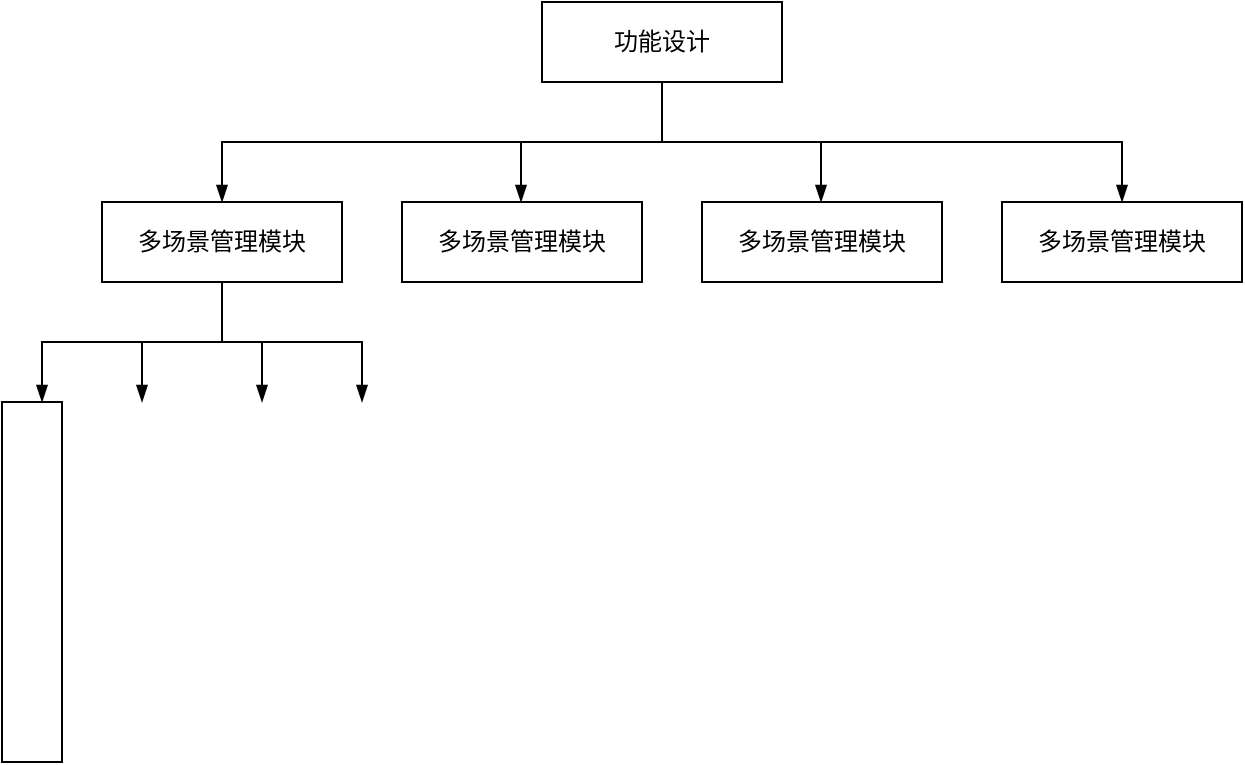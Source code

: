 <mxfile version="25.0.3">
  <diagram id="prtHgNgQTEPvFCAcTncT" name="Page-1">
    <mxGraphModel dx="1802" dy="907" grid="1" gridSize="10" guides="1" tooltips="1" connect="1" arrows="1" fold="1" page="1" pageScale="1" pageWidth="827" pageHeight="1169" math="0" shadow="0">
      <root>
        <mxCell id="0" />
        <mxCell id="1" parent="0" />
        <mxCell id="Hq-lIqgvcT82al0O5TO0-2" value="" style="endArrow=blockThin;endFill=1;fontSize=11;edgeStyle=elbowEdgeStyle;elbow=vertical;rounded=0;" edge="1" parent="1">
          <mxGeometry relative="1" as="geometry">
            <mxPoint x="390" y="540" as="sourcePoint" />
            <mxPoint x="170" y="600" as="targetPoint" />
          </mxGeometry>
        </mxCell>
        <mxCell id="Hq-lIqgvcT82al0O5TO0-5" value="" style="endArrow=blockThin;endFill=1;fontSize=11;edgeStyle=elbowEdgeStyle;elbow=vertical;rounded=0;" edge="1" parent="1">
          <mxGeometry relative="1" as="geometry">
            <mxPoint x="390" y="540" as="sourcePoint" />
            <mxPoint x="620" y="600" as="targetPoint" />
          </mxGeometry>
        </mxCell>
        <mxCell id="Hq-lIqgvcT82al0O5TO0-7" value="" style="endArrow=blockThin;endFill=1;fontSize=11;edgeStyle=elbowEdgeStyle;elbow=vertical;rounded=0;" edge="1" parent="1">
          <mxGeometry relative="1" as="geometry">
            <mxPoint x="319.5" y="570" as="sourcePoint" />
            <mxPoint x="319.5" y="600" as="targetPoint" />
          </mxGeometry>
        </mxCell>
        <mxCell id="Hq-lIqgvcT82al0O5TO0-8" value="功能设计" style="rounded=0;whiteSpace=wrap;html=1;" vertex="1" parent="1">
          <mxGeometry x="330" y="500" width="120" height="40" as="geometry" />
        </mxCell>
        <mxCell id="Hq-lIqgvcT82al0O5TO0-9" value="" style="endArrow=blockThin;endFill=1;fontSize=11;edgeStyle=elbowEdgeStyle;elbow=vertical;rounded=0;" edge="1" parent="1">
          <mxGeometry relative="1" as="geometry">
            <mxPoint x="469.5" y="570" as="sourcePoint" />
            <mxPoint x="469.5" y="600" as="targetPoint" />
            <Array as="points">
              <mxPoint x="529.5" y="585" />
            </Array>
          </mxGeometry>
        </mxCell>
        <mxCell id="Hq-lIqgvcT82al0O5TO0-10" value="多场景管理模块" style="rounded=0;whiteSpace=wrap;html=1;" vertex="1" parent="1">
          <mxGeometry x="110" y="600" width="120" height="40" as="geometry" />
        </mxCell>
        <mxCell id="Hq-lIqgvcT82al0O5TO0-11" value="多场景管理模块" style="rounded=0;whiteSpace=wrap;html=1;" vertex="1" parent="1">
          <mxGeometry x="260" y="600" width="120" height="40" as="geometry" />
        </mxCell>
        <mxCell id="Hq-lIqgvcT82al0O5TO0-12" value="多场景管理模块" style="rounded=0;whiteSpace=wrap;html=1;" vertex="1" parent="1">
          <mxGeometry x="410" y="600" width="120" height="40" as="geometry" />
        </mxCell>
        <mxCell id="Hq-lIqgvcT82al0O5TO0-13" value="多场景管理模块" style="rounded=0;whiteSpace=wrap;html=1;" vertex="1" parent="1">
          <mxGeometry x="560" y="600" width="120" height="40" as="geometry" />
        </mxCell>
        <mxCell id="Hq-lIqgvcT82al0O5TO0-15" value="" style="endArrow=blockThin;endFill=1;fontSize=11;edgeStyle=elbowEdgeStyle;elbow=vertical;rounded=0;" edge="1" parent="1">
          <mxGeometry relative="1" as="geometry">
            <mxPoint x="170" y="640" as="sourcePoint" />
            <mxPoint x="80" y="700" as="targetPoint" />
          </mxGeometry>
        </mxCell>
        <mxCell id="Hq-lIqgvcT82al0O5TO0-16" value="" style="endArrow=blockThin;endFill=1;fontSize=11;edgeStyle=elbowEdgeStyle;elbow=vertical;rounded=0;" edge="1" parent="1">
          <mxGeometry relative="1" as="geometry">
            <mxPoint x="170" y="640" as="sourcePoint" />
            <mxPoint x="240" y="700" as="targetPoint" />
            <Array as="points">
              <mxPoint x="260" y="670" />
            </Array>
          </mxGeometry>
        </mxCell>
        <mxCell id="Hq-lIqgvcT82al0O5TO0-18" value="" style="endArrow=blockThin;endFill=1;fontSize=11;edgeStyle=elbowEdgeStyle;elbow=vertical;rounded=0;" edge="1" parent="1">
          <mxGeometry relative="1" as="geometry">
            <mxPoint x="130" y="670" as="sourcePoint" />
            <mxPoint x="130" y="700" as="targetPoint" />
          </mxGeometry>
        </mxCell>
        <mxCell id="Hq-lIqgvcT82al0O5TO0-19" value="" style="endArrow=blockThin;endFill=1;fontSize=11;edgeStyle=elbowEdgeStyle;elbow=vertical;rounded=0;" edge="1" parent="1">
          <mxGeometry relative="1" as="geometry">
            <mxPoint x="190" y="670" as="sourcePoint" />
            <mxPoint x="190" y="700" as="targetPoint" />
          </mxGeometry>
        </mxCell>
        <mxCell id="Hq-lIqgvcT82al0O5TO0-20" value="" style="rounded=0;whiteSpace=wrap;html=1;" vertex="1" parent="1">
          <mxGeometry x="60" y="700" width="30" height="180" as="geometry" />
        </mxCell>
      </root>
    </mxGraphModel>
  </diagram>
</mxfile>
